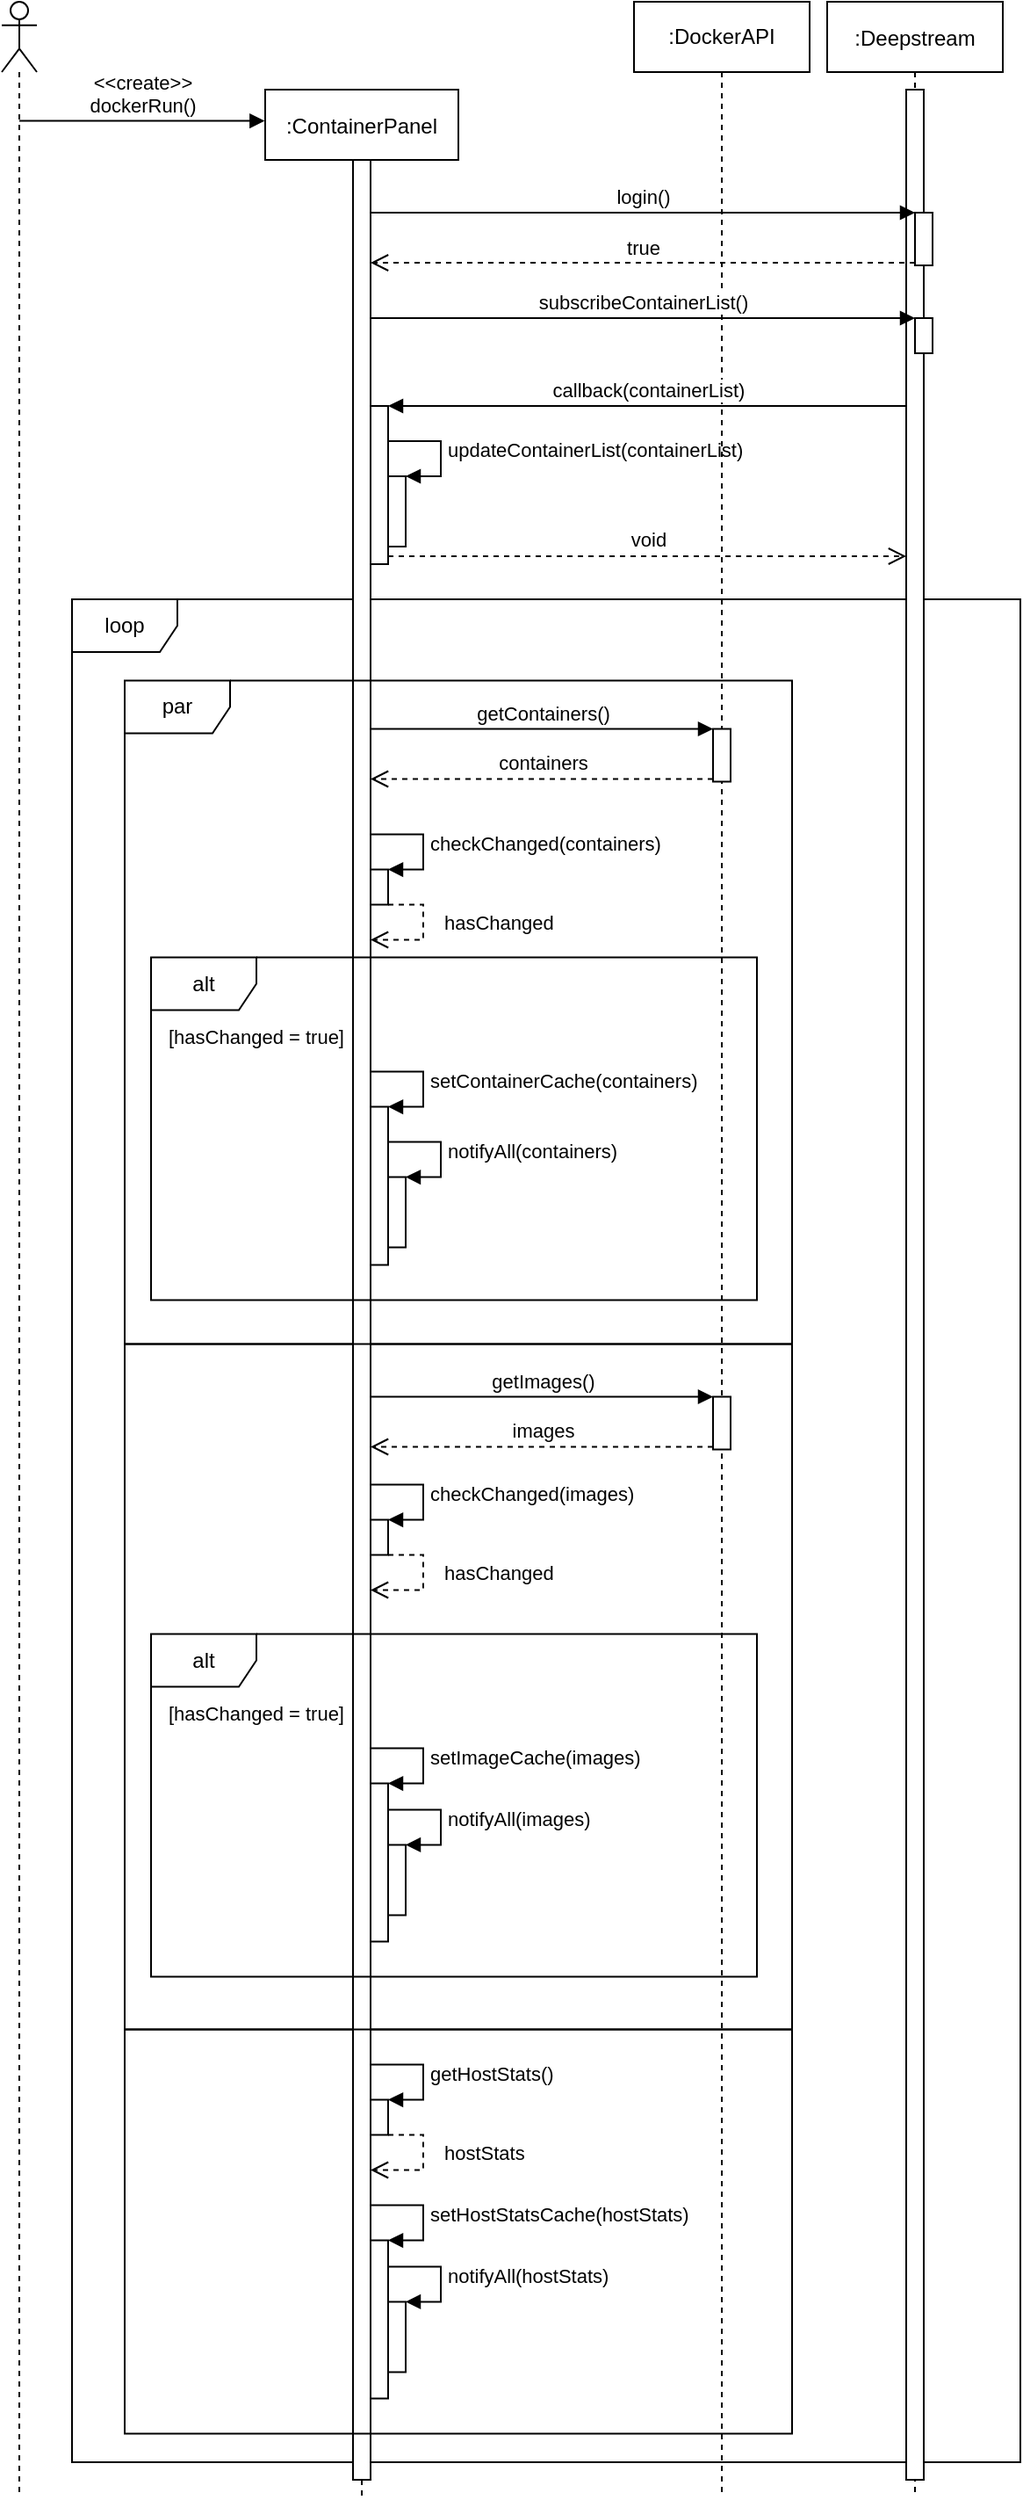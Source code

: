 <mxfile version="13.7.9" type="device" pages="3"><diagram id="kgpKYQtTHZ0yAKxKKP6v" name="Complete_Diagram"><mxGraphModel dx="796" dy="470" grid="0" gridSize="10" guides="1" tooltips="1" connect="1" arrows="1" fold="1" page="1" pageScale="1" pageWidth="827" pageHeight="1169" math="0" shadow="0"><root><mxCell id="0"/><mxCell id="1" parent="0"/><mxCell id="DLBgkyoBFP1sziEllVfL-40" value="" style="rounded=0;whiteSpace=wrap;html=1;fontSize=11;fillColor=none;" parent="1" vertex="1"><mxGeometry x="120" y="793.75" width="380" height="390" as="geometry"/></mxCell><mxCell id="DLBgkyoBFP1sziEllVfL-4" value="loop" style="shape=umlFrame;whiteSpace=wrap;html=1;" parent="1" vertex="1"><mxGeometry x="90" y="370" width="540" height="1060" as="geometry"/></mxCell><mxCell id="3nuBFxr9cyL0pnOWT2aG-5" value=":Deepstream" style="shape=umlLifeline;perimeter=lifelinePerimeter;container=1;collapsible=0;recursiveResize=0;rounded=0;shadow=0;strokeWidth=1;" parent="1" vertex="1"><mxGeometry x="520" y="30" width="100" height="1420" as="geometry"/></mxCell><mxCell id="3nuBFxr9cyL0pnOWT2aG-6" value="" style="points=[];perimeter=orthogonalPerimeter;rounded=0;shadow=0;strokeWidth=1;" parent="3nuBFxr9cyL0pnOWT2aG-5" vertex="1"><mxGeometry x="45" y="50" width="10" height="1360" as="geometry"/></mxCell><mxCell id="Pz8HqBODZa31GfIfE7mh-5" value="" style="html=1;points=[];perimeter=orthogonalPerimeter;" parent="3nuBFxr9cyL0pnOWT2aG-5" vertex="1"><mxGeometry x="50" y="120" width="10" height="30" as="geometry"/></mxCell><mxCell id="DLBgkyoBFP1sziEllVfL-61" value="" style="html=1;points=[];perimeter=orthogonalPerimeter;fontSize=11;" parent="3nuBFxr9cyL0pnOWT2aG-5" vertex="1"><mxGeometry x="50" y="180" width="10" height="20" as="geometry"/></mxCell><mxCell id="3nuBFxr9cyL0pnOWT2aG-1" value=":ContainerPanel" style="shape=umlLifeline;perimeter=lifelinePerimeter;container=1;collapsible=0;recursiveResize=0;rounded=0;shadow=0;strokeWidth=1;" parent="1" vertex="1"><mxGeometry x="200" y="80" width="110" height="1370" as="geometry"/></mxCell><mxCell id="3nuBFxr9cyL0pnOWT2aG-2" value="" style="points=[];perimeter=orthogonalPerimeter;rounded=0;shadow=0;strokeWidth=1;" parent="3nuBFxr9cyL0pnOWT2aG-1" vertex="1"><mxGeometry x="50" y="40" width="10" height="1320" as="geometry"/></mxCell><mxCell id="DLBgkyoBFP1sziEllVfL-12" value="" style="html=1;points=[];perimeter=orthogonalPerimeter;" parent="3nuBFxr9cyL0pnOWT2aG-1" vertex="1"><mxGeometry x="60" y="443.75" width="10" height="20" as="geometry"/></mxCell><mxCell id="DLBgkyoBFP1sziEllVfL-13" value="checkChanged(containers)" style="edgeStyle=orthogonalEdgeStyle;html=1;align=left;spacingLeft=2;endArrow=block;rounded=0;entryX=1;entryY=0;" parent="3nuBFxr9cyL0pnOWT2aG-1" target="DLBgkyoBFP1sziEllVfL-12" edge="1"><mxGeometry relative="1" as="geometry"><mxPoint x="60" y="423.75" as="sourcePoint"/><Array as="points"><mxPoint x="90" y="423.75"/><mxPoint x="90" y="443.75"/></Array></mxGeometry></mxCell><mxCell id="DLBgkyoBFP1sziEllVfL-15" value="hasChanged" style="html=1;verticalAlign=middle;endArrow=open;dashed=1;endSize=8;rounded=0;labelPosition=right;verticalLabelPosition=middle;align=left;" parent="3nuBFxr9cyL0pnOWT2aG-1" source="DLBgkyoBFP1sziEllVfL-12" edge="1"><mxGeometry x="0.143" y="-14" relative="1" as="geometry"><mxPoint x="60" y="483.75" as="targetPoint"/><mxPoint x="305" y="493.75" as="sourcePoint"/><Array as="points"><mxPoint x="90" y="463.75"/><mxPoint x="90" y="483.75"/></Array><mxPoint x="10" y="4" as="offset"/></mxGeometry></mxCell><mxCell id="DLBgkyoBFP1sziEllVfL-21" value="" style="html=1;points=[];perimeter=orthogonalPerimeter;fontSize=11;" parent="3nuBFxr9cyL0pnOWT2aG-1" vertex="1"><mxGeometry x="70" y="618.75" width="10" height="40" as="geometry"/></mxCell><mxCell id="DLBgkyoBFP1sziEllVfL-64" value="" style="html=1;points=[];perimeter=orthogonalPerimeter;fillColor=#ffffff;fontSize=11;" parent="3nuBFxr9cyL0pnOWT2aG-1" vertex="1"><mxGeometry x="60" y="180" width="10" height="90" as="geometry"/></mxCell><mxCell id="DLBgkyoBFP1sziEllVfL-67" value="" style="html=1;points=[];perimeter=orthogonalPerimeter;fillColor=#ffffff;fontSize=11;" parent="3nuBFxr9cyL0pnOWT2aG-1" vertex="1"><mxGeometry x="70" y="220" width="10" height="40" as="geometry"/></mxCell><mxCell id="DLBgkyoBFP1sziEllVfL-68" value="updateContainerList(containerList)" style="edgeStyle=orthogonalEdgeStyle;html=1;align=left;spacingLeft=2;endArrow=block;rounded=0;entryX=1;entryY=0;fontSize=11;" parent="3nuBFxr9cyL0pnOWT2aG-1" source="DLBgkyoBFP1sziEllVfL-64" target="DLBgkyoBFP1sziEllVfL-67" edge="1"><mxGeometry relative="1" as="geometry"><mxPoint x="75" y="200" as="sourcePoint"/><Array as="points"><mxPoint x="100" y="200"/><mxPoint x="100" y="220"/></Array></mxGeometry></mxCell><mxCell id="Pz8HqBODZa31GfIfE7mh-2" value="" style="shape=umlLifeline;participant=umlActor;perimeter=lifelinePerimeter;whiteSpace=wrap;html=1;container=1;collapsible=0;recursiveResize=0;verticalAlign=top;spacingTop=36;outlineConnect=0;" parent="1" vertex="1"><mxGeometry x="50" y="30" width="20" height="1420" as="geometry"/></mxCell><mxCell id="Pz8HqBODZa31GfIfE7mh-6" value="login()" style="html=1;verticalAlign=bottom;endArrow=block;entryX=0;entryY=0;" parent="1" source="3nuBFxr9cyL0pnOWT2aG-2" target="Pz8HqBODZa31GfIfE7mh-5" edge="1"><mxGeometry relative="1" as="geometry"><mxPoint x="350" y="150" as="sourcePoint"/></mxGeometry></mxCell><mxCell id="Pz8HqBODZa31GfIfE7mh-7" value="true" style="html=1;verticalAlign=bottom;endArrow=open;dashed=1;endSize=8;exitX=0;exitY=0.95;" parent="1" source="Pz8HqBODZa31GfIfE7mh-5" target="3nuBFxr9cyL0pnOWT2aG-2" edge="1"><mxGeometry relative="1" as="geometry"><mxPoint x="350" y="226" as="targetPoint"/></mxGeometry></mxCell><mxCell id="Pz8HqBODZa31GfIfE7mh-63" value="&amp;lt;&amp;lt;create&amp;gt;&amp;gt;&lt;br&gt;dockerRun()" style="html=1;verticalAlign=bottom;endArrow=block;entryX=-0.003;entryY=0.013;entryDx=0;entryDy=0;entryPerimeter=0;" parent="1" source="Pz8HqBODZa31GfIfE7mh-2" target="3nuBFxr9cyL0pnOWT2aG-1" edge="1"><mxGeometry relative="1" as="geometry"><mxPoint x="80" y="120" as="sourcePoint"/><mxPoint x="175" y="100.0" as="targetPoint"/></mxGeometry></mxCell><mxCell id="DLBgkyoBFP1sziEllVfL-8" value=":DockerAPI" style="shape=umlLifeline;perimeter=lifelinePerimeter;whiteSpace=wrap;html=1;container=1;collapsible=0;recursiveResize=0;outlineConnect=0;" parent="1" vertex="1"><mxGeometry x="410" y="30" width="100" height="1420" as="geometry"/></mxCell><mxCell id="DLBgkyoBFP1sziEllVfL-9" value="" style="html=1;points=[];perimeter=orthogonalPerimeter;" parent="DLBgkyoBFP1sziEllVfL-8" vertex="1"><mxGeometry x="45" y="413.75" width="10" height="30" as="geometry"/></mxCell><mxCell id="DLBgkyoBFP1sziEllVfL-24" value="" style="html=1;points=[];perimeter=orthogonalPerimeter;" parent="DLBgkyoBFP1sziEllVfL-8" vertex="1"><mxGeometry x="45" y="793.75" width="10" height="30" as="geometry"/></mxCell><mxCell id="DLBgkyoBFP1sziEllVfL-10" value="getContainers()" style="html=1;verticalAlign=bottom;endArrow=block;entryX=0;entryY=0;" parent="1" target="DLBgkyoBFP1sziEllVfL-9" edge="1"><mxGeometry relative="1" as="geometry"><mxPoint x="260" y="443.75" as="sourcePoint"/></mxGeometry></mxCell><mxCell id="DLBgkyoBFP1sziEllVfL-11" value="containers" style="html=1;verticalAlign=bottom;endArrow=open;dashed=1;endSize=8;exitX=0;exitY=0.95;" parent="1" source="DLBgkyoBFP1sziEllVfL-9" edge="1"><mxGeometry relative="1" as="geometry"><mxPoint x="260" y="472.25" as="targetPoint"/></mxGeometry></mxCell><mxCell id="DLBgkyoBFP1sziEllVfL-18" value="&lt;font style=&quot;font-size: 11px;&quot;&gt;[hasChanged = true]&lt;/font&gt;" style="text;html=1;strokeColor=none;fillColor=none;align=center;verticalAlign=middle;whiteSpace=wrap;rounded=0;fontSize=11;" parent="1" vertex="1"><mxGeometry x="135" y="603.75" width="120" height="30" as="geometry"/></mxCell><mxCell id="DLBgkyoBFP1sziEllVfL-19" value="" style="html=1;points=[];perimeter=orthogonalPerimeter;fontSize=11;" parent="1" vertex="1"><mxGeometry x="260" y="658.75" width="10" height="90" as="geometry"/></mxCell><mxCell id="DLBgkyoBFP1sziEllVfL-20" value="setContainerCache(containers)" style="edgeStyle=orthogonalEdgeStyle;html=1;align=left;spacingLeft=2;endArrow=block;rounded=0;entryX=1;entryY=0;fontSize=11;" parent="1" target="DLBgkyoBFP1sziEllVfL-19" edge="1"><mxGeometry relative="1" as="geometry"><mxPoint x="260" y="638.75" as="sourcePoint"/><Array as="points"><mxPoint x="290" y="638.75"/><mxPoint x="290" y="658.75"/></Array></mxGeometry></mxCell><mxCell id="DLBgkyoBFP1sziEllVfL-22" value="notifyAll(containers)" style="edgeStyle=orthogonalEdgeStyle;html=1;align=left;spacingLeft=2;endArrow=block;rounded=0;entryX=1;entryY=0;fontSize=11;" parent="1" source="DLBgkyoBFP1sziEllVfL-19" target="DLBgkyoBFP1sziEllVfL-21" edge="1"><mxGeometry relative="1" as="geometry"><mxPoint x="275" y="678.75" as="sourcePoint"/><Array as="points"><mxPoint x="300" y="678.75"/><mxPoint x="300" y="698.75"/></Array></mxGeometry></mxCell><mxCell id="DLBgkyoBFP1sziEllVfL-23" value="alt" style="shape=umlFrame;whiteSpace=wrap;html=1;" parent="1" vertex="1"><mxGeometry x="135" y="958.75" width="345" height="195" as="geometry"/></mxCell><mxCell id="DLBgkyoBFP1sziEllVfL-25" value="getImages()" style="html=1;verticalAlign=bottom;endArrow=block;entryX=0;entryY=0;" parent="1" target="DLBgkyoBFP1sziEllVfL-24" edge="1"><mxGeometry relative="1" as="geometry"><mxPoint x="260" y="823.75" as="sourcePoint"/></mxGeometry></mxCell><mxCell id="DLBgkyoBFP1sziEllVfL-26" value="images" style="html=1;verticalAlign=bottom;endArrow=open;dashed=1;endSize=8;exitX=0;exitY=0.95;" parent="1" source="DLBgkyoBFP1sziEllVfL-24" edge="1"><mxGeometry relative="1" as="geometry"><mxPoint x="260" y="852.25" as="targetPoint"/></mxGeometry></mxCell><mxCell id="DLBgkyoBFP1sziEllVfL-27" value="&lt;font style=&quot;font-size: 11px;&quot;&gt;[hasChanged = true]&lt;/font&gt;" style="text;html=1;strokeColor=none;fillColor=none;align=center;verticalAlign=middle;whiteSpace=wrap;rounded=0;fontSize=11;" parent="1" vertex="1"><mxGeometry x="135" y="988.75" width="120" height="30" as="geometry"/></mxCell><mxCell id="DLBgkyoBFP1sziEllVfL-28" value="" style="html=1;points=[];perimeter=orthogonalPerimeter;fontSize=11;" parent="1" vertex="1"><mxGeometry x="260" y="1043.75" width="10" height="90" as="geometry"/></mxCell><mxCell id="DLBgkyoBFP1sziEllVfL-29" value="setImageCache(images)" style="edgeStyle=orthogonalEdgeStyle;html=1;align=left;spacingLeft=2;endArrow=block;rounded=0;entryX=1;entryY=0;fontSize=11;" parent="1" target="DLBgkyoBFP1sziEllVfL-28" edge="1"><mxGeometry relative="1" as="geometry"><mxPoint x="260" y="1023.75" as="sourcePoint"/><Array as="points"><mxPoint x="290" y="1023.75"/><mxPoint x="290" y="1043.75"/></Array></mxGeometry></mxCell><mxCell id="DLBgkyoBFP1sziEllVfL-34" value="" style="html=1;points=[];perimeter=orthogonalPerimeter;" parent="1" vertex="1"><mxGeometry x="260" y="893.75" width="10" height="20" as="geometry"/></mxCell><mxCell id="DLBgkyoBFP1sziEllVfL-35" value="checkChanged(images)" style="edgeStyle=orthogonalEdgeStyle;html=1;align=left;spacingLeft=2;endArrow=block;rounded=0;entryX=1;entryY=0;" parent="1" target="DLBgkyoBFP1sziEllVfL-34" edge="1"><mxGeometry relative="1" as="geometry"><mxPoint x="260" y="873.75" as="sourcePoint"/><Array as="points"><mxPoint x="290" y="873.75"/><mxPoint x="290" y="893.75"/></Array></mxGeometry></mxCell><mxCell id="DLBgkyoBFP1sziEllVfL-36" value="hasChanged" style="html=1;verticalAlign=middle;endArrow=open;dashed=1;endSize=8;rounded=0;labelPosition=right;verticalLabelPosition=middle;align=left;" parent="1" source="DLBgkyoBFP1sziEllVfL-34" edge="1"><mxGeometry x="0.143" y="-14" relative="1" as="geometry"><mxPoint x="260" y="933.75" as="targetPoint"/><mxPoint x="305" y="863.75" as="sourcePoint"/><Array as="points"><mxPoint x="290" y="913.75"/><mxPoint x="290" y="933.75"/></Array><mxPoint x="10" y="4" as="offset"/></mxGeometry></mxCell><mxCell id="DLBgkyoBFP1sziEllVfL-44" value="" style="html=1;points=[];perimeter=orthogonalPerimeter;fillColor=none;fontSize=11;" parent="1" vertex="1"><mxGeometry x="260" y="1223.75" width="10" height="20" as="geometry"/></mxCell><mxCell id="DLBgkyoBFP1sziEllVfL-45" value="getHostStats()" style="edgeStyle=orthogonalEdgeStyle;html=1;align=left;spacingLeft=2;endArrow=block;rounded=0;entryX=1;entryY=0;fontSize=11;" parent="1" target="DLBgkyoBFP1sziEllVfL-44" edge="1"><mxGeometry relative="1" as="geometry"><mxPoint x="260" y="1203.75" as="sourcePoint"/><Array as="points"><mxPoint x="290" y="1203.75"/><mxPoint x="290" y="1223.75"/></Array></mxGeometry></mxCell><mxCell id="DLBgkyoBFP1sziEllVfL-46" value="hostStats" style="html=1;verticalAlign=middle;endArrow=open;dashed=1;endSize=8;rounded=0;labelPosition=right;verticalLabelPosition=middle;align=left;" parent="1" edge="1"><mxGeometry x="0.143" y="-14" relative="1" as="geometry"><mxPoint x="260" y="1263.75" as="targetPoint"/><mxPoint x="270" y="1243.75" as="sourcePoint"/><Array as="points"><mxPoint x="290" y="1243.75"/><mxPoint x="290" y="1263.75"/></Array><mxPoint x="10" y="4" as="offset"/></mxGeometry></mxCell><mxCell id="DLBgkyoBFP1sziEllVfL-47" value="" style="html=1;points=[];perimeter=orthogonalPerimeter;fontSize=11;" parent="1" vertex="1"><mxGeometry x="270" y="1078.74" width="10" height="40" as="geometry"/></mxCell><mxCell id="DLBgkyoBFP1sziEllVfL-48" value="notifyAll(images)" style="edgeStyle=orthogonalEdgeStyle;html=1;align=left;spacingLeft=2;endArrow=block;rounded=0;entryX=1;entryY=0;fontSize=11;" parent="1" target="DLBgkyoBFP1sziEllVfL-47" edge="1"><mxGeometry relative="1" as="geometry"><mxPoint x="270" y="1058.769" as="sourcePoint"/><Array as="points"><mxPoint x="300" y="1058.74"/><mxPoint x="300" y="1078.74"/></Array></mxGeometry></mxCell><mxCell id="DLBgkyoBFP1sziEllVfL-51" value="" style="html=1;points=[];perimeter=orthogonalPerimeter;fontSize=11;" parent="1" vertex="1"><mxGeometry x="260" y="1303.75" width="10" height="90" as="geometry"/></mxCell><mxCell id="DLBgkyoBFP1sziEllVfL-52" value="setHostStatsCache(hostStats)" style="edgeStyle=orthogonalEdgeStyle;html=1;align=left;spacingLeft=2;endArrow=block;rounded=0;entryX=1;entryY=0;fontSize=11;" parent="1" target="DLBgkyoBFP1sziEllVfL-51" edge="1"><mxGeometry relative="1" as="geometry"><mxPoint x="260" y="1283.75" as="sourcePoint"/><Array as="points"><mxPoint x="290" y="1283.75"/><mxPoint x="290" y="1303.75"/></Array></mxGeometry></mxCell><mxCell id="DLBgkyoBFP1sziEllVfL-53" value="" style="html=1;points=[];perimeter=orthogonalPerimeter;fontSize=11;" parent="1" vertex="1"><mxGeometry x="270" y="1338.74" width="10" height="40" as="geometry"/></mxCell><mxCell id="DLBgkyoBFP1sziEllVfL-54" value="notifyAll(hostStats)" style="edgeStyle=orthogonalEdgeStyle;html=1;align=left;spacingLeft=2;endArrow=block;rounded=0;entryX=1;entryY=0;fontSize=11;" parent="1" target="DLBgkyoBFP1sziEllVfL-53" edge="1"><mxGeometry relative="1" as="geometry"><mxPoint x="270" y="1318.769" as="sourcePoint"/><Array as="points"><mxPoint x="300" y="1318.74"/><mxPoint x="300" y="1338.74"/></Array></mxGeometry></mxCell><mxCell id="DLBgkyoBFP1sziEllVfL-62" value="subscribeContainerList()" style="html=1;verticalAlign=bottom;endArrow=block;entryX=0;entryY=0;fontSize=11;" parent="1" source="3nuBFxr9cyL0pnOWT2aG-2" target="DLBgkyoBFP1sziEllVfL-61" edge="1"><mxGeometry relative="1" as="geometry"><mxPoint x="370" y="200" as="sourcePoint"/></mxGeometry></mxCell><mxCell id="DLBgkyoBFP1sziEllVfL-65" value="callback(containerList)" style="html=1;verticalAlign=bottom;endArrow=block;entryX=1;entryY=0;fontSize=11;" parent="1" source="3nuBFxr9cyL0pnOWT2aG-6" target="DLBgkyoBFP1sziEllVfL-64" edge="1"><mxGeometry relative="1" as="geometry"><mxPoint x="565.0" y="250" as="sourcePoint"/></mxGeometry></mxCell><mxCell id="DLBgkyoBFP1sziEllVfL-66" value="void" style="html=1;verticalAlign=bottom;endArrow=open;dashed=1;endSize=8;exitX=1;exitY=0.95;fontSize=11;" parent="1" source="DLBgkyoBFP1sziEllVfL-64" target="3nuBFxr9cyL0pnOWT2aG-6" edge="1"><mxGeometry relative="1" as="geometry"><mxPoint x="330" y="307" as="targetPoint"/></mxGeometry></mxCell><mxCell id="DLBgkyoBFP1sziEllVfL-16" value="alt" style="shape=umlFrame;whiteSpace=wrap;html=1;" parent="1" vertex="1"><mxGeometry x="135" y="573.75" width="345" height="195" as="geometry"/></mxCell><mxCell id="DLBgkyoBFP1sziEllVfL-41" value="" style="rounded=0;whiteSpace=wrap;html=1;fontSize=11;fillColor=none;" parent="1" vertex="1"><mxGeometry x="120" y="1183.75" width="380" height="230" as="geometry"/></mxCell><mxCell id="DLBgkyoBFP1sziEllVfL-14" value="par" style="shape=umlFrame;whiteSpace=wrap;html=1;" parent="1" vertex="1"><mxGeometry x="120" y="416.25" width="380" height="377.5" as="geometry"/></mxCell></root></mxGraphModel></diagram><diagram name="Part1" id="AULV6ikBfjm4ljEtdhJi"><mxGraphModel dx="1137" dy="672" grid="0" gridSize="10" guides="1" tooltips="1" connect="1" arrows="1" fold="1" page="1" pageScale="1" pageWidth="827" pageHeight="1169" math="0" shadow="0"><root><mxCell id="IHCLcBAjhBlcKNtrRR5H-0"/><mxCell id="IHCLcBAjhBlcKNtrRR5H-1" parent="IHCLcBAjhBlcKNtrRR5H-0"/><mxCell id="IHCLcBAjhBlcKNtrRR5H-51" value="" style="rounded=0;whiteSpace=wrap;html=1;fontSize=11;fillColor=none;" vertex="1" parent="IHCLcBAjhBlcKNtrRR5H-1"><mxGeometry x="120" y="793.75" width="380" height="390" as="geometry"/></mxCell><mxCell id="IHCLcBAjhBlcKNtrRR5H-53" value="loop" style="shape=umlFrame;whiteSpace=wrap;html=1;" vertex="1" parent="IHCLcBAjhBlcKNtrRR5H-1"><mxGeometry x="90" y="370" width="540" height="1060" as="geometry"/></mxCell><mxCell id="IHCLcBAjhBlcKNtrRR5H-2" value=":Deepstream" style="shape=umlLifeline;perimeter=lifelinePerimeter;container=1;collapsible=0;recursiveResize=0;rounded=0;shadow=0;strokeWidth=1;" vertex="1" parent="IHCLcBAjhBlcKNtrRR5H-1"><mxGeometry x="520" y="30" width="100" height="1420" as="geometry"/></mxCell><mxCell id="IHCLcBAjhBlcKNtrRR5H-3" value="" style="points=[];perimeter=orthogonalPerimeter;rounded=0;shadow=0;strokeWidth=1;" vertex="1" parent="IHCLcBAjhBlcKNtrRR5H-2"><mxGeometry x="45" y="50" width="10" height="1360" as="geometry"/></mxCell><mxCell id="IHCLcBAjhBlcKNtrRR5H-4" value="" style="html=1;points=[];perimeter=orthogonalPerimeter;" vertex="1" parent="IHCLcBAjhBlcKNtrRR5H-2"><mxGeometry x="50" y="120" width="10" height="30" as="geometry"/></mxCell><mxCell id="IHCLcBAjhBlcKNtrRR5H-5" value="" style="html=1;points=[];perimeter=orthogonalPerimeter;fontSize=11;" vertex="1" parent="IHCLcBAjhBlcKNtrRR5H-2"><mxGeometry x="50" y="180" width="10" height="20" as="geometry"/></mxCell><mxCell id="IHCLcBAjhBlcKNtrRR5H-60" value="5" style="ellipse;whiteSpace=wrap;html=1;aspect=fixed;" vertex="1" parent="IHCLcBAjhBlcKNtrRR5H-2"><mxGeometry x="42.5" y="770" width="15" height="15" as="geometry"/></mxCell><mxCell id="IHCLcBAjhBlcKNtrRR5H-6" value=":ContainerPanel" style="shape=umlLifeline;perimeter=lifelinePerimeter;container=1;collapsible=0;recursiveResize=0;rounded=0;shadow=0;strokeWidth=1;" vertex="1" parent="IHCLcBAjhBlcKNtrRR5H-1"><mxGeometry x="200" y="80" width="110" height="1370" as="geometry"/></mxCell><mxCell id="IHCLcBAjhBlcKNtrRR5H-7" value="" style="points=[];perimeter=orthogonalPerimeter;rounded=0;shadow=0;strokeWidth=1;" vertex="1" parent="IHCLcBAjhBlcKNtrRR5H-6"><mxGeometry x="50" y="40" width="10" height="1320" as="geometry"/></mxCell><mxCell id="IHCLcBAjhBlcKNtrRR5H-8" value="" style="html=1;points=[];perimeter=orthogonalPerimeter;" vertex="1" parent="IHCLcBAjhBlcKNtrRR5H-6"><mxGeometry x="60" y="443.75" width="10" height="20" as="geometry"/></mxCell><mxCell id="IHCLcBAjhBlcKNtrRR5H-9" value="checkChanged(containers)" style="edgeStyle=orthogonalEdgeStyle;html=1;align=left;spacingLeft=2;endArrow=block;rounded=0;entryX=1;entryY=0;" edge="1" parent="IHCLcBAjhBlcKNtrRR5H-6" target="IHCLcBAjhBlcKNtrRR5H-8"><mxGeometry relative="1" as="geometry"><mxPoint x="60" y="423.75" as="sourcePoint"/><Array as="points"><mxPoint x="90" y="423.75"/><mxPoint x="90" y="443.75"/></Array></mxGeometry></mxCell><mxCell id="IHCLcBAjhBlcKNtrRR5H-10" value="hasChanged" style="html=1;verticalAlign=middle;endArrow=open;dashed=1;endSize=8;rounded=0;labelPosition=right;verticalLabelPosition=middle;align=left;" edge="1" parent="IHCLcBAjhBlcKNtrRR5H-6" source="IHCLcBAjhBlcKNtrRR5H-8"><mxGeometry x="0.143" y="-14" relative="1" as="geometry"><mxPoint x="60" y="483.75" as="targetPoint"/><mxPoint x="305" y="493.75" as="sourcePoint"/><Array as="points"><mxPoint x="90" y="463.75"/><mxPoint x="90" y="483.75"/></Array><mxPoint x="10" y="4" as="offset"/></mxGeometry></mxCell><mxCell id="IHCLcBAjhBlcKNtrRR5H-11" value="" style="html=1;points=[];perimeter=orthogonalPerimeter;fontSize=11;" vertex="1" parent="IHCLcBAjhBlcKNtrRR5H-6"><mxGeometry x="70" y="618.75" width="10" height="40" as="geometry"/></mxCell><mxCell id="IHCLcBAjhBlcKNtrRR5H-12" value="" style="html=1;points=[];perimeter=orthogonalPerimeter;fillColor=#ffffff;fontSize=11;" vertex="1" parent="IHCLcBAjhBlcKNtrRR5H-6"><mxGeometry x="60" y="180" width="10" height="90" as="geometry"/></mxCell><mxCell id="IHCLcBAjhBlcKNtrRR5H-13" value="" style="html=1;points=[];perimeter=orthogonalPerimeter;fillColor=#ffffff;fontSize=11;" vertex="1" parent="IHCLcBAjhBlcKNtrRR5H-6"><mxGeometry x="70" y="220" width="10" height="40" as="geometry"/></mxCell><mxCell id="IHCLcBAjhBlcKNtrRR5H-14" value="updateContainerList(containerList)" style="edgeStyle=orthogonalEdgeStyle;html=1;align=left;spacingLeft=2;endArrow=block;rounded=0;entryX=1;entryY=0;fontSize=11;" edge="1" parent="IHCLcBAjhBlcKNtrRR5H-6" source="IHCLcBAjhBlcKNtrRR5H-12" target="IHCLcBAjhBlcKNtrRR5H-13"><mxGeometry relative="1" as="geometry"><mxPoint x="75" y="200" as="sourcePoint"/><Array as="points"><mxPoint x="100" y="200"/><mxPoint x="100" y="220"/></Array></mxGeometry></mxCell><mxCell id="IHCLcBAjhBlcKNtrRR5H-57" value="4" style="ellipse;whiteSpace=wrap;html=1;aspect=fixed;" vertex="1" parent="IHCLcBAjhBlcKNtrRR5H-6"><mxGeometry x="47.5" y="719" width="15" height="15" as="geometry"/></mxCell><mxCell id="IHCLcBAjhBlcKNtrRR5H-15" value="" style="shape=umlLifeline;participant=umlActor;perimeter=lifelinePerimeter;whiteSpace=wrap;html=1;container=1;collapsible=0;recursiveResize=0;verticalAlign=top;spacingTop=36;outlineConnect=0;" vertex="1" parent="IHCLcBAjhBlcKNtrRR5H-1"><mxGeometry x="50" y="30" width="20" height="1420" as="geometry"/></mxCell><mxCell id="IHCLcBAjhBlcKNtrRR5H-16" value="login()" style="html=1;verticalAlign=bottom;endArrow=block;entryX=0;entryY=0;" edge="1" parent="IHCLcBAjhBlcKNtrRR5H-1" source="IHCLcBAjhBlcKNtrRR5H-7" target="IHCLcBAjhBlcKNtrRR5H-4"><mxGeometry relative="1" as="geometry"><mxPoint x="350" y="150" as="sourcePoint"/></mxGeometry></mxCell><mxCell id="IHCLcBAjhBlcKNtrRR5H-17" value="true" style="html=1;verticalAlign=bottom;endArrow=open;dashed=1;endSize=8;exitX=0;exitY=0.95;" edge="1" parent="IHCLcBAjhBlcKNtrRR5H-1" source="IHCLcBAjhBlcKNtrRR5H-4" target="IHCLcBAjhBlcKNtrRR5H-7"><mxGeometry relative="1" as="geometry"><mxPoint x="350" y="226" as="targetPoint"/></mxGeometry></mxCell><mxCell id="IHCLcBAjhBlcKNtrRR5H-18" value="&amp;lt;&amp;lt;create&amp;gt;&amp;gt;&lt;br&gt;dockerRun()" style="html=1;verticalAlign=bottom;endArrow=block;entryX=-0.003;entryY=0.013;entryDx=0;entryDy=0;entryPerimeter=0;" edge="1" parent="IHCLcBAjhBlcKNtrRR5H-1" source="IHCLcBAjhBlcKNtrRR5H-15" target="IHCLcBAjhBlcKNtrRR5H-6"><mxGeometry relative="1" as="geometry"><mxPoint x="80" y="120" as="sourcePoint"/><mxPoint x="175" y="100.0" as="targetPoint"/></mxGeometry></mxCell><mxCell id="IHCLcBAjhBlcKNtrRR5H-19" value=":DockerAPI" style="shape=umlLifeline;perimeter=lifelinePerimeter;whiteSpace=wrap;html=1;container=1;collapsible=0;recursiveResize=0;outlineConnect=0;" vertex="1" parent="IHCLcBAjhBlcKNtrRR5H-1"><mxGeometry x="410" y="30" width="100" height="1420" as="geometry"/></mxCell><mxCell id="IHCLcBAjhBlcKNtrRR5H-20" value="" style="html=1;points=[];perimeter=orthogonalPerimeter;" vertex="1" parent="IHCLcBAjhBlcKNtrRR5H-19"><mxGeometry x="45" y="413.75" width="10" height="30" as="geometry"/></mxCell><mxCell id="IHCLcBAjhBlcKNtrRR5H-21" value="" style="html=1;points=[];perimeter=orthogonalPerimeter;" vertex="1" parent="IHCLcBAjhBlcKNtrRR5H-19"><mxGeometry x="45" y="793.75" width="10" height="30" as="geometry"/></mxCell><mxCell id="IHCLcBAjhBlcKNtrRR5H-22" value="getContainers()" style="html=1;verticalAlign=bottom;endArrow=block;entryX=0;entryY=0;" edge="1" parent="IHCLcBAjhBlcKNtrRR5H-1" target="IHCLcBAjhBlcKNtrRR5H-20"><mxGeometry relative="1" as="geometry"><mxPoint x="260" y="443.75" as="sourcePoint"/></mxGeometry></mxCell><mxCell id="IHCLcBAjhBlcKNtrRR5H-23" value="containers" style="html=1;verticalAlign=bottom;endArrow=open;dashed=1;endSize=8;exitX=0;exitY=0.95;" edge="1" parent="IHCLcBAjhBlcKNtrRR5H-1" source="IHCLcBAjhBlcKNtrRR5H-20"><mxGeometry relative="1" as="geometry"><mxPoint x="260" y="472.25" as="targetPoint"/></mxGeometry></mxCell><mxCell id="IHCLcBAjhBlcKNtrRR5H-24" value="&lt;font style=&quot;font-size: 11px;&quot;&gt;[hasChanged = true]&lt;/font&gt;" style="text;html=1;strokeColor=none;fillColor=none;align=center;verticalAlign=middle;whiteSpace=wrap;rounded=0;fontSize=11;" vertex="1" parent="IHCLcBAjhBlcKNtrRR5H-1"><mxGeometry x="135" y="603.75" width="120" height="30" as="geometry"/></mxCell><mxCell id="IHCLcBAjhBlcKNtrRR5H-25" value="" style="html=1;points=[];perimeter=orthogonalPerimeter;fontSize=11;" vertex="1" parent="IHCLcBAjhBlcKNtrRR5H-1"><mxGeometry x="260" y="658.75" width="10" height="90" as="geometry"/></mxCell><mxCell id="IHCLcBAjhBlcKNtrRR5H-26" value="setContainerCache(containers)" style="edgeStyle=orthogonalEdgeStyle;html=1;align=left;spacingLeft=2;endArrow=block;rounded=0;entryX=1;entryY=0;fontSize=11;" edge="1" parent="IHCLcBAjhBlcKNtrRR5H-1" target="IHCLcBAjhBlcKNtrRR5H-25"><mxGeometry relative="1" as="geometry"><mxPoint x="260" y="638.75" as="sourcePoint"/><Array as="points"><mxPoint x="290" y="638.75"/><mxPoint x="290" y="658.75"/></Array></mxGeometry></mxCell><mxCell id="IHCLcBAjhBlcKNtrRR5H-27" value="notifyAll(containers)" style="edgeStyle=orthogonalEdgeStyle;html=1;align=left;spacingLeft=2;endArrow=block;rounded=0;entryX=1;entryY=0;fontSize=11;" edge="1" parent="IHCLcBAjhBlcKNtrRR5H-1" source="IHCLcBAjhBlcKNtrRR5H-25" target="IHCLcBAjhBlcKNtrRR5H-11"><mxGeometry relative="1" as="geometry"><mxPoint x="275" y="678.75" as="sourcePoint"/><Array as="points"><mxPoint x="300" y="678.75"/><mxPoint x="300" y="698.75"/></Array></mxGeometry></mxCell><mxCell id="IHCLcBAjhBlcKNtrRR5H-28" value="alt" style="shape=umlFrame;whiteSpace=wrap;html=1;" vertex="1" parent="IHCLcBAjhBlcKNtrRR5H-1"><mxGeometry x="135" y="958.75" width="345" height="195" as="geometry"/></mxCell><mxCell id="IHCLcBAjhBlcKNtrRR5H-29" value="getImages()" style="html=1;verticalAlign=bottom;endArrow=block;entryX=0;entryY=0;" edge="1" parent="IHCLcBAjhBlcKNtrRR5H-1" target="IHCLcBAjhBlcKNtrRR5H-21"><mxGeometry relative="1" as="geometry"><mxPoint x="260" y="823.75" as="sourcePoint"/></mxGeometry></mxCell><mxCell id="IHCLcBAjhBlcKNtrRR5H-30" value="images" style="html=1;verticalAlign=bottom;endArrow=open;dashed=1;endSize=8;exitX=0;exitY=0.95;" edge="1" parent="IHCLcBAjhBlcKNtrRR5H-1" source="IHCLcBAjhBlcKNtrRR5H-21"><mxGeometry relative="1" as="geometry"><mxPoint x="260" y="852.25" as="targetPoint"/></mxGeometry></mxCell><mxCell id="IHCLcBAjhBlcKNtrRR5H-31" value="&lt;font style=&quot;font-size: 11px;&quot;&gt;[hasChanged = true]&lt;/font&gt;" style="text;html=1;strokeColor=none;fillColor=none;align=center;verticalAlign=middle;whiteSpace=wrap;rounded=0;fontSize=11;" vertex="1" parent="IHCLcBAjhBlcKNtrRR5H-1"><mxGeometry x="135" y="988.75" width="120" height="30" as="geometry"/></mxCell><mxCell id="IHCLcBAjhBlcKNtrRR5H-32" value="" style="html=1;points=[];perimeter=orthogonalPerimeter;fontSize=11;" vertex="1" parent="IHCLcBAjhBlcKNtrRR5H-1"><mxGeometry x="260" y="1043.75" width="10" height="90" as="geometry"/></mxCell><mxCell id="IHCLcBAjhBlcKNtrRR5H-33" value="setImageCache(images)" style="edgeStyle=orthogonalEdgeStyle;html=1;align=left;spacingLeft=2;endArrow=block;rounded=0;entryX=1;entryY=0;fontSize=11;" edge="1" parent="IHCLcBAjhBlcKNtrRR5H-1" target="IHCLcBAjhBlcKNtrRR5H-32"><mxGeometry relative="1" as="geometry"><mxPoint x="260" y="1023.75" as="sourcePoint"/><Array as="points"><mxPoint x="290" y="1023.75"/><mxPoint x="290" y="1043.75"/></Array></mxGeometry></mxCell><mxCell id="IHCLcBAjhBlcKNtrRR5H-37" value="" style="html=1;points=[];perimeter=orthogonalPerimeter;fillColor=none;fontSize=11;" vertex="1" parent="IHCLcBAjhBlcKNtrRR5H-1"><mxGeometry x="260" y="1223.75" width="10" height="20" as="geometry"/></mxCell><mxCell id="IHCLcBAjhBlcKNtrRR5H-38" value="getHostStats()" style="edgeStyle=orthogonalEdgeStyle;html=1;align=left;spacingLeft=2;endArrow=block;rounded=0;entryX=1;entryY=0;fontSize=11;" edge="1" parent="IHCLcBAjhBlcKNtrRR5H-1" target="IHCLcBAjhBlcKNtrRR5H-37"><mxGeometry relative="1" as="geometry"><mxPoint x="260" y="1203.75" as="sourcePoint"/><Array as="points"><mxPoint x="290" y="1203.75"/><mxPoint x="290" y="1223.75"/></Array></mxGeometry></mxCell><mxCell id="IHCLcBAjhBlcKNtrRR5H-39" value="hostStats" style="html=1;verticalAlign=middle;endArrow=open;dashed=1;endSize=8;rounded=0;labelPosition=right;verticalLabelPosition=middle;align=left;" edge="1" parent="IHCLcBAjhBlcKNtrRR5H-1"><mxGeometry x="0.143" y="-14" relative="1" as="geometry"><mxPoint x="260" y="1263.75" as="targetPoint"/><mxPoint x="270" y="1243.75" as="sourcePoint"/><Array as="points"><mxPoint x="290" y="1243.75"/><mxPoint x="290" y="1263.75"/></Array><mxPoint x="10" y="4" as="offset"/></mxGeometry></mxCell><mxCell id="IHCLcBAjhBlcKNtrRR5H-40" value="" style="html=1;points=[];perimeter=orthogonalPerimeter;fontSize=11;" vertex="1" parent="IHCLcBAjhBlcKNtrRR5H-1"><mxGeometry x="270" y="1078.74" width="10" height="40" as="geometry"/></mxCell><mxCell id="IHCLcBAjhBlcKNtrRR5H-41" value="notifyAll(images)" style="edgeStyle=orthogonalEdgeStyle;html=1;align=left;spacingLeft=2;endArrow=block;rounded=0;entryX=1;entryY=0;fontSize=11;" edge="1" parent="IHCLcBAjhBlcKNtrRR5H-1" target="IHCLcBAjhBlcKNtrRR5H-40"><mxGeometry relative="1" as="geometry"><mxPoint x="270" y="1058.769" as="sourcePoint"/><Array as="points"><mxPoint x="300" y="1058.74"/><mxPoint x="300" y="1078.74"/></Array></mxGeometry></mxCell><mxCell id="IHCLcBAjhBlcKNtrRR5H-42" value="" style="html=1;points=[];perimeter=orthogonalPerimeter;fontSize=11;" vertex="1" parent="IHCLcBAjhBlcKNtrRR5H-1"><mxGeometry x="260" y="1303.75" width="10" height="90" as="geometry"/></mxCell><mxCell id="IHCLcBAjhBlcKNtrRR5H-43" value="setHostStatsCache(hostStats)" style="edgeStyle=orthogonalEdgeStyle;html=1;align=left;spacingLeft=2;endArrow=block;rounded=0;entryX=1;entryY=0;fontSize=11;" edge="1" parent="IHCLcBAjhBlcKNtrRR5H-1" target="IHCLcBAjhBlcKNtrRR5H-42"><mxGeometry relative="1" as="geometry"><mxPoint x="260" y="1283.75" as="sourcePoint"/><Array as="points"><mxPoint x="290" y="1283.75"/><mxPoint x="290" y="1303.75"/></Array></mxGeometry></mxCell><mxCell id="IHCLcBAjhBlcKNtrRR5H-44" value="" style="html=1;points=[];perimeter=orthogonalPerimeter;fontSize=11;" vertex="1" parent="IHCLcBAjhBlcKNtrRR5H-1"><mxGeometry x="270" y="1338.74" width="10" height="40" as="geometry"/></mxCell><mxCell id="IHCLcBAjhBlcKNtrRR5H-45" value="notifyAll(hostStats)" style="edgeStyle=orthogonalEdgeStyle;html=1;align=left;spacingLeft=2;endArrow=block;rounded=0;entryX=1;entryY=0;fontSize=11;" edge="1" parent="IHCLcBAjhBlcKNtrRR5H-1" target="IHCLcBAjhBlcKNtrRR5H-44"><mxGeometry relative="1" as="geometry"><mxPoint x="270" y="1318.769" as="sourcePoint"/><Array as="points"><mxPoint x="300" y="1318.74"/><mxPoint x="300" y="1338.74"/></Array></mxGeometry></mxCell><mxCell id="IHCLcBAjhBlcKNtrRR5H-46" value="subscribeContainerList()" style="html=1;verticalAlign=bottom;endArrow=block;entryX=0;entryY=0;fontSize=11;" edge="1" parent="IHCLcBAjhBlcKNtrRR5H-1" source="IHCLcBAjhBlcKNtrRR5H-7" target="IHCLcBAjhBlcKNtrRR5H-5"><mxGeometry relative="1" as="geometry"><mxPoint x="370" y="200" as="sourcePoint"/></mxGeometry></mxCell><mxCell id="IHCLcBAjhBlcKNtrRR5H-47" value="callback(containerList)" style="html=1;verticalAlign=bottom;endArrow=block;entryX=1;entryY=0;fontSize=11;" edge="1" parent="IHCLcBAjhBlcKNtrRR5H-1" source="IHCLcBAjhBlcKNtrRR5H-3" target="IHCLcBAjhBlcKNtrRR5H-12"><mxGeometry relative="1" as="geometry"><mxPoint x="565.0" y="250" as="sourcePoint"/></mxGeometry></mxCell><mxCell id="IHCLcBAjhBlcKNtrRR5H-48" value="void" style="html=1;verticalAlign=bottom;endArrow=open;dashed=1;endSize=8;exitX=1;exitY=0.95;fontSize=11;" edge="1" parent="IHCLcBAjhBlcKNtrRR5H-1" source="IHCLcBAjhBlcKNtrRR5H-12" target="IHCLcBAjhBlcKNtrRR5H-3"><mxGeometry relative="1" as="geometry"><mxPoint x="330" y="307" as="targetPoint"/></mxGeometry></mxCell><mxCell id="IHCLcBAjhBlcKNtrRR5H-49" value="alt" style="shape=umlFrame;whiteSpace=wrap;html=1;" vertex="1" parent="IHCLcBAjhBlcKNtrRR5H-1"><mxGeometry x="135" y="573.75" width="345" height="195" as="geometry"/></mxCell><mxCell id="IHCLcBAjhBlcKNtrRR5H-50" value="" style="rounded=0;whiteSpace=wrap;html=1;fontSize=11;fillColor=none;" vertex="1" parent="IHCLcBAjhBlcKNtrRR5H-1"><mxGeometry x="120" y="1183.75" width="380" height="230" as="geometry"/></mxCell><mxCell id="IHCLcBAjhBlcKNtrRR5H-52" value="par" style="shape=umlFrame;whiteSpace=wrap;html=1;" vertex="1" parent="IHCLcBAjhBlcKNtrRR5H-1"><mxGeometry x="120" y="416.25" width="380" height="377.5" as="geometry"/></mxCell><mxCell id="IHCLcBAjhBlcKNtrRR5H-54" value="1" style="ellipse;whiteSpace=wrap;html=1;aspect=fixed;" vertex="1" parent="IHCLcBAjhBlcKNtrRR5H-1"><mxGeometry x="55" y="800" width="15" height="15" as="geometry"/></mxCell><mxCell id="IHCLcBAjhBlcKNtrRR5H-55" value="2" style="ellipse;whiteSpace=wrap;html=1;aspect=fixed;" vertex="1" parent="IHCLcBAjhBlcKNtrRR5H-1"><mxGeometry x="82" y="800" width="15" height="15" as="geometry"/></mxCell><mxCell id="IHCLcBAjhBlcKNtrRR5H-56" value="3" style="ellipse;whiteSpace=wrap;html=1;aspect=fixed;" vertex="1" parent="IHCLcBAjhBlcKNtrRR5H-1"><mxGeometry x="112" y="800" width="15" height="15" as="geometry"/></mxCell><mxCell id="IHCLcBAjhBlcKNtrRR5H-58" value="3" style="ellipse;whiteSpace=wrap;html=1;aspect=fixed;" vertex="1" parent="IHCLcBAjhBlcKNtrRR5H-1"><mxGeometry x="490" y="800" width="15" height="15" as="geometry"/></mxCell><mxCell id="IHCLcBAjhBlcKNtrRR5H-59" value="2" style="ellipse;whiteSpace=wrap;html=1;aspect=fixed;" vertex="1" parent="IHCLcBAjhBlcKNtrRR5H-1"><mxGeometry x="620" y="800" width="15" height="15" as="geometry"/></mxCell><mxCell id="ntWz2RKP8zEDHf35_wCg-0" value="" style="html=1;points=[];perimeter=orthogonalPerimeter;" vertex="1" parent="IHCLcBAjhBlcKNtrRR5H-1"><mxGeometry x="260" y="893.75" width="10" height="20" as="geometry"/></mxCell><mxCell id="ntWz2RKP8zEDHf35_wCg-1" value="checkChanged(images)" style="edgeStyle=orthogonalEdgeStyle;html=1;align=left;spacingLeft=2;endArrow=block;rounded=0;entryX=1;entryY=0;" edge="1" parent="IHCLcBAjhBlcKNtrRR5H-1" target="ntWz2RKP8zEDHf35_wCg-0"><mxGeometry relative="1" as="geometry"><mxPoint x="260" y="873.75" as="sourcePoint"/><Array as="points"><mxPoint x="290" y="873.75"/><mxPoint x="290" y="893.75"/></Array></mxGeometry></mxCell><mxCell id="ntWz2RKP8zEDHf35_wCg-2" value="hasChanged" style="html=1;verticalAlign=middle;endArrow=open;dashed=1;endSize=8;rounded=0;labelPosition=right;verticalLabelPosition=middle;align=left;" edge="1" parent="IHCLcBAjhBlcKNtrRR5H-1" source="ntWz2RKP8zEDHf35_wCg-0"><mxGeometry x="0.143" y="-14" relative="1" as="geometry"><mxPoint x="260" y="933.75" as="targetPoint"/><mxPoint x="305" y="863.75" as="sourcePoint"/><Array as="points"><mxPoint x="290" y="913.75"/><mxPoint x="290" y="933.75"/></Array><mxPoint x="10" y="4" as="offset"/></mxGeometry></mxCell></root></mxGraphModel></diagram><diagram name="Part2_Just_for_Screenshot" id="CBj_Q2GeLBO0B_0mDeEC"><mxGraphModel dx="1372" dy="811" grid="0" gridSize="10" guides="1" tooltips="1" connect="1" arrows="1" fold="1" page="1" pageScale="1" pageWidth="827" pageHeight="1169" math="0" shadow="0"><root><mxCell id="FF5Kek8S6aB7MeOYiN1o-0"/><mxCell id="FF5Kek8S6aB7MeOYiN1o-1" parent="FF5Kek8S6aB7MeOYiN1o-0"/><mxCell id="FF5Kek8S6aB7MeOYiN1o-51" value="" style="rounded=0;whiteSpace=wrap;html=1;fontSize=11;fillColor=none;" vertex="1" parent="FF5Kek8S6aB7MeOYiN1o-1"><mxGeometry x="120" y="793.75" width="380" height="390" as="geometry"/></mxCell><mxCell id="FF5Kek8S6aB7MeOYiN1o-53" value="loop" style="shape=umlFrame;whiteSpace=wrap;html=1;" vertex="1" parent="FF5Kek8S6aB7MeOYiN1o-1"><mxGeometry x="90" y="506" width="540" height="924" as="geometry"/></mxCell><mxCell id="FF5Kek8S6aB7MeOYiN1o-2" value=":Deepstream" style="shape=umlLifeline;perimeter=lifelinePerimeter;container=1;collapsible=0;recursiveResize=0;rounded=0;shadow=0;strokeWidth=1;" vertex="1" parent="FF5Kek8S6aB7MeOYiN1o-1"><mxGeometry x="520" y="30" width="100" height="1420" as="geometry"/></mxCell><mxCell id="FF5Kek8S6aB7MeOYiN1o-4" value="" style="html=1;points=[];perimeter=orthogonalPerimeter;" vertex="1" parent="FF5Kek8S6aB7MeOYiN1o-2"><mxGeometry x="50" y="120" width="10" height="30" as="geometry"/></mxCell><mxCell id="FF5Kek8S6aB7MeOYiN1o-5" value="" style="html=1;points=[];perimeter=orthogonalPerimeter;fontSize=11;" vertex="1" parent="FF5Kek8S6aB7MeOYiN1o-2"><mxGeometry x="50" y="180" width="10" height="20" as="geometry"/></mxCell><mxCell id="FF5Kek8S6aB7MeOYiN1o-15" value="" style="shape=umlLifeline;participant=umlActor;perimeter=lifelinePerimeter;whiteSpace=wrap;html=1;container=1;collapsible=0;recursiveResize=0;verticalAlign=top;spacingTop=36;outlineConnect=0;" vertex="1" parent="FF5Kek8S6aB7MeOYiN1o-1"><mxGeometry x="50" y="30" width="20" height="2133" as="geometry"/></mxCell><mxCell id="oQkPObMTJxBXjRDB6xvw-0" value="" style="shape=umlLifeline;participant=umlActor;perimeter=lifelinePerimeter;whiteSpace=wrap;html=1;container=1;collapsible=0;recursiveResize=0;verticalAlign=top;spacingTop=36;outlineConnect=0;" vertex="1" parent="FF5Kek8S6aB7MeOYiN1o-15"><mxGeometry y="713" width="20" height="1420" as="geometry"/></mxCell><mxCell id="FF5Kek8S6aB7MeOYiN1o-16" value="login()" style="html=1;verticalAlign=bottom;endArrow=block;entryX=0;entryY=0;" edge="1" parent="FF5Kek8S6aB7MeOYiN1o-1" target="FF5Kek8S6aB7MeOYiN1o-4"><mxGeometry relative="1" as="geometry"><mxPoint x="260" y="150.0" as="sourcePoint"/></mxGeometry></mxCell><mxCell id="FF5Kek8S6aB7MeOYiN1o-17" value="true" style="html=1;verticalAlign=bottom;endArrow=open;dashed=1;endSize=8;exitX=0;exitY=0.95;" edge="1" parent="FF5Kek8S6aB7MeOYiN1o-1" source="FF5Kek8S6aB7MeOYiN1o-4"><mxGeometry relative="1" as="geometry"><mxPoint x="260" y="178.5" as="targetPoint"/></mxGeometry></mxCell><mxCell id="FF5Kek8S6aB7MeOYiN1o-18" value="&amp;lt;&amp;lt;create&amp;gt;&amp;gt;&lt;br&gt;dockerRun()" style="html=1;verticalAlign=bottom;endArrow=block;entryX=-0.003;entryY=0.013;entryDx=0;entryDy=0;entryPerimeter=0;" edge="1" parent="FF5Kek8S6aB7MeOYiN1o-1" source="FF5Kek8S6aB7MeOYiN1o-15"><mxGeometry relative="1" as="geometry"><mxPoint x="80" y="120" as="sourcePoint"/><mxPoint x="199.67" y="97.81" as="targetPoint"/></mxGeometry></mxCell><mxCell id="FF5Kek8S6aB7MeOYiN1o-19" value=":DockerAPI" style="shape=umlLifeline;perimeter=lifelinePerimeter;whiteSpace=wrap;html=1;container=1;collapsible=0;recursiveResize=0;outlineConnect=0;" vertex="1" parent="FF5Kek8S6aB7MeOYiN1o-1"><mxGeometry x="410" y="30" width="100" height="2113" as="geometry"/></mxCell><mxCell id="zYBNweIIYf-eM5r19Y5W-0" value=":DockerAPI" style="shape=umlLifeline;perimeter=lifelinePerimeter;whiteSpace=wrap;html=1;container=1;collapsible=0;recursiveResize=0;outlineConnect=0;" vertex="1" parent="FF5Kek8S6aB7MeOYiN1o-19"><mxGeometry y="707" width="100" height="1420" as="geometry"/></mxCell><mxCell id="FF5Kek8S6aB7MeOYiN1o-20" value="" style="html=1;points=[];perimeter=orthogonalPerimeter;" vertex="1" parent="FF5Kek8S6aB7MeOYiN1o-19"><mxGeometry x="45" y="413.75" width="10" height="30" as="geometry"/></mxCell><mxCell id="FF5Kek8S6aB7MeOYiN1o-21" value="" style="html=1;points=[];perimeter=orthogonalPerimeter;" vertex="1" parent="FF5Kek8S6aB7MeOYiN1o-19"><mxGeometry x="45" y="793.75" width="10" height="30" as="geometry"/></mxCell><mxCell id="FF5Kek8S6aB7MeOYiN1o-22" value="getContainers()" style="html=1;verticalAlign=bottom;endArrow=block;entryX=0;entryY=0;" edge="1" parent="FF5Kek8S6aB7MeOYiN1o-1" target="FF5Kek8S6aB7MeOYiN1o-20"><mxGeometry relative="1" as="geometry"><mxPoint x="260" y="443.75" as="sourcePoint"/></mxGeometry></mxCell><mxCell id="FF5Kek8S6aB7MeOYiN1o-23" value="containers" style="html=1;verticalAlign=bottom;endArrow=open;dashed=1;endSize=8;exitX=0;exitY=0.95;" edge="1" parent="FF5Kek8S6aB7MeOYiN1o-1" source="FF5Kek8S6aB7MeOYiN1o-20"><mxGeometry relative="1" as="geometry"><mxPoint x="260" y="472.25" as="targetPoint"/></mxGeometry></mxCell><mxCell id="FF5Kek8S6aB7MeOYiN1o-28" value="alt" style="shape=umlFrame;whiteSpace=wrap;html=1;" vertex="1" parent="FF5Kek8S6aB7MeOYiN1o-1"><mxGeometry x="135" y="958.75" width="345" height="195" as="geometry"/></mxCell><mxCell id="FF5Kek8S6aB7MeOYiN1o-29" value="getImages()" style="html=1;verticalAlign=bottom;endArrow=block;entryX=0;entryY=0;" edge="1" parent="FF5Kek8S6aB7MeOYiN1o-1" target="FF5Kek8S6aB7MeOYiN1o-21"><mxGeometry relative="1" as="geometry"><mxPoint x="260" y="823.75" as="sourcePoint"/></mxGeometry></mxCell><mxCell id="FF5Kek8S6aB7MeOYiN1o-30" value="images" style="html=1;verticalAlign=bottom;endArrow=open;dashed=1;endSize=8;exitX=0;exitY=0.95;" edge="1" parent="FF5Kek8S6aB7MeOYiN1o-1" source="FF5Kek8S6aB7MeOYiN1o-21"><mxGeometry relative="1" as="geometry"><mxPoint x="260" y="852.25" as="targetPoint"/></mxGeometry></mxCell><mxCell id="FF5Kek8S6aB7MeOYiN1o-31" value="&lt;font style=&quot;font-size: 11px;&quot;&gt;[hasChanged = true]&lt;/font&gt;" style="text;html=1;strokeColor=none;fillColor=none;align=center;verticalAlign=middle;whiteSpace=wrap;rounded=0;fontSize=11;" vertex="1" parent="FF5Kek8S6aB7MeOYiN1o-1"><mxGeometry x="135" y="988.75" width="120" height="30" as="geometry"/></mxCell><mxCell id="FF5Kek8S6aB7MeOYiN1o-32" value="" style="html=1;points=[];perimeter=orthogonalPerimeter;fontSize=11;" vertex="1" parent="FF5Kek8S6aB7MeOYiN1o-1"><mxGeometry x="260" y="1043.75" width="10" height="90" as="geometry"/></mxCell><mxCell id="FF5Kek8S6aB7MeOYiN1o-33" value="setImageCache(images)" style="edgeStyle=orthogonalEdgeStyle;html=1;align=left;spacingLeft=2;endArrow=block;rounded=0;entryX=1;entryY=0;fontSize=11;" edge="1" parent="FF5Kek8S6aB7MeOYiN1o-1" target="FF5Kek8S6aB7MeOYiN1o-32"><mxGeometry relative="1" as="geometry"><mxPoint x="260" y="1023.75" as="sourcePoint"/><Array as="points"><mxPoint x="290" y="1023.75"/><mxPoint x="290" y="1043.75"/></Array></mxGeometry></mxCell><mxCell id="FF5Kek8S6aB7MeOYiN1o-34" value="" style="html=1;points=[];perimeter=orthogonalPerimeter;" vertex="1" parent="FF5Kek8S6aB7MeOYiN1o-1"><mxGeometry x="260" y="893.75" width="10" height="20" as="geometry"/></mxCell><mxCell id="FF5Kek8S6aB7MeOYiN1o-35" value="checkChanged(images)" style="edgeStyle=orthogonalEdgeStyle;html=1;align=left;spacingLeft=2;endArrow=block;rounded=0;entryX=1;entryY=0;" edge="1" parent="FF5Kek8S6aB7MeOYiN1o-1" target="FF5Kek8S6aB7MeOYiN1o-34"><mxGeometry relative="1" as="geometry"><mxPoint x="260" y="873.75" as="sourcePoint"/><Array as="points"><mxPoint x="290" y="873.75"/><mxPoint x="290" y="893.75"/></Array></mxGeometry></mxCell><mxCell id="FF5Kek8S6aB7MeOYiN1o-36" value="hasChanged" style="html=1;verticalAlign=middle;endArrow=open;dashed=1;endSize=8;rounded=0;labelPosition=right;verticalLabelPosition=middle;align=left;" edge="1" parent="FF5Kek8S6aB7MeOYiN1o-1" source="FF5Kek8S6aB7MeOYiN1o-34"><mxGeometry x="0.143" y="-14" relative="1" as="geometry"><mxPoint x="260" y="933.75" as="targetPoint"/><mxPoint x="305" y="863.75" as="sourcePoint"/><Array as="points"><mxPoint x="290" y="913.75"/><mxPoint x="290" y="933.75"/></Array><mxPoint x="10" y="4" as="offset"/></mxGeometry></mxCell><mxCell id="FF5Kek8S6aB7MeOYiN1o-37" value="" style="html=1;points=[];perimeter=orthogonalPerimeter;fillColor=none;fontSize=11;" vertex="1" parent="FF5Kek8S6aB7MeOYiN1o-1"><mxGeometry x="260" y="1223.75" width="10" height="20" as="geometry"/></mxCell><mxCell id="FF5Kek8S6aB7MeOYiN1o-38" value="getHostStats()" style="edgeStyle=orthogonalEdgeStyle;html=1;align=left;spacingLeft=2;endArrow=block;rounded=0;entryX=1;entryY=0;fontSize=11;" edge="1" parent="FF5Kek8S6aB7MeOYiN1o-1" target="FF5Kek8S6aB7MeOYiN1o-37"><mxGeometry relative="1" as="geometry"><mxPoint x="260" y="1203.75" as="sourcePoint"/><Array as="points"><mxPoint x="290" y="1203.75"/><mxPoint x="290" y="1223.75"/></Array></mxGeometry></mxCell><mxCell id="FF5Kek8S6aB7MeOYiN1o-39" value="hostStats" style="html=1;verticalAlign=middle;endArrow=open;dashed=1;endSize=8;rounded=0;labelPosition=right;verticalLabelPosition=middle;align=left;" edge="1" parent="FF5Kek8S6aB7MeOYiN1o-1"><mxGeometry x="0.143" y="-14" relative="1" as="geometry"><mxPoint x="260" y="1263.75" as="targetPoint"/><mxPoint x="270" y="1243.75" as="sourcePoint"/><Array as="points"><mxPoint x="290" y="1243.75"/><mxPoint x="290" y="1263.75"/></Array><mxPoint x="10" y="4" as="offset"/></mxGeometry></mxCell><mxCell id="FF5Kek8S6aB7MeOYiN1o-40" value="" style="html=1;points=[];perimeter=orthogonalPerimeter;fontSize=11;" vertex="1" parent="FF5Kek8S6aB7MeOYiN1o-1"><mxGeometry x="270" y="1078.74" width="10" height="40" as="geometry"/></mxCell><mxCell id="FF5Kek8S6aB7MeOYiN1o-41" value="notifyAll(images)" style="edgeStyle=orthogonalEdgeStyle;html=1;align=left;spacingLeft=2;endArrow=block;rounded=0;entryX=1;entryY=0;fontSize=11;" edge="1" parent="FF5Kek8S6aB7MeOYiN1o-1" target="FF5Kek8S6aB7MeOYiN1o-40"><mxGeometry relative="1" as="geometry"><mxPoint x="270" y="1058.769" as="sourcePoint"/><Array as="points"><mxPoint x="300" y="1058.74"/><mxPoint x="300" y="1078.74"/></Array></mxGeometry></mxCell><mxCell id="FF5Kek8S6aB7MeOYiN1o-42" value="" style="html=1;points=[];perimeter=orthogonalPerimeter;fontSize=11;" vertex="1" parent="FF5Kek8S6aB7MeOYiN1o-1"><mxGeometry x="260" y="1303.75" width="10" height="90" as="geometry"/></mxCell><mxCell id="FF5Kek8S6aB7MeOYiN1o-43" value="setHostStatsCache(hostStats)" style="edgeStyle=orthogonalEdgeStyle;html=1;align=left;spacingLeft=2;endArrow=block;rounded=0;entryX=1;entryY=0;fontSize=11;" edge="1" parent="FF5Kek8S6aB7MeOYiN1o-1" target="FF5Kek8S6aB7MeOYiN1o-42"><mxGeometry relative="1" as="geometry"><mxPoint x="260" y="1283.75" as="sourcePoint"/><Array as="points"><mxPoint x="290" y="1283.75"/><mxPoint x="290" y="1303.75"/></Array></mxGeometry></mxCell><mxCell id="FF5Kek8S6aB7MeOYiN1o-44" value="" style="html=1;points=[];perimeter=orthogonalPerimeter;fontSize=11;" vertex="1" parent="FF5Kek8S6aB7MeOYiN1o-1"><mxGeometry x="270" y="1338.74" width="10" height="40" as="geometry"/></mxCell><mxCell id="FF5Kek8S6aB7MeOYiN1o-45" value="notifyAll(hostStats)" style="edgeStyle=orthogonalEdgeStyle;html=1;align=left;spacingLeft=2;endArrow=block;rounded=0;entryX=1;entryY=0;fontSize=11;" edge="1" parent="FF5Kek8S6aB7MeOYiN1o-1" target="FF5Kek8S6aB7MeOYiN1o-44"><mxGeometry relative="1" as="geometry"><mxPoint x="270" y="1318.769" as="sourcePoint"/><Array as="points"><mxPoint x="300" y="1318.74"/><mxPoint x="300" y="1338.74"/></Array></mxGeometry></mxCell><mxCell id="FF5Kek8S6aB7MeOYiN1o-46" value="subscribeContainerList()" style="html=1;verticalAlign=bottom;endArrow=block;entryX=0;entryY=0;fontSize=11;" edge="1" parent="FF5Kek8S6aB7MeOYiN1o-1" target="FF5Kek8S6aB7MeOYiN1o-5"><mxGeometry relative="1" as="geometry"><mxPoint x="260" y="210.0" as="sourcePoint"/></mxGeometry></mxCell><mxCell id="FF5Kek8S6aB7MeOYiN1o-47" value="callback(containerList)" style="html=1;verticalAlign=bottom;endArrow=block;entryX=1;entryY=0;fontSize=11;" edge="1" parent="FF5Kek8S6aB7MeOYiN1o-1"><mxGeometry relative="1" as="geometry"><mxPoint x="565.0" y="260" as="sourcePoint"/><mxPoint x="270" y="260" as="targetPoint"/></mxGeometry></mxCell><mxCell id="FF5Kek8S6aB7MeOYiN1o-48" value="void" style="html=1;verticalAlign=bottom;endArrow=open;dashed=1;endSize=8;exitX=1;exitY=0.95;fontSize=11;" edge="1" parent="FF5Kek8S6aB7MeOYiN1o-1"><mxGeometry relative="1" as="geometry"><mxPoint x="565.0" y="345.5" as="targetPoint"/><mxPoint x="270" y="345.5" as="sourcePoint"/></mxGeometry></mxCell><mxCell id="FF5Kek8S6aB7MeOYiN1o-50" value="" style="rounded=0;whiteSpace=wrap;html=1;fontSize=11;fillColor=none;" vertex="1" parent="FF5Kek8S6aB7MeOYiN1o-1"><mxGeometry x="120" y="1183.75" width="380" height="230" as="geometry"/></mxCell><mxCell id="zYBNweIIYf-eM5r19Y5W-3" value=":Deepstream" style="shape=umlLifeline;perimeter=lifelinePerimeter;container=1;collapsible=0;recursiveResize=0;rounded=0;shadow=0;strokeWidth=1;" vertex="1" parent="FF5Kek8S6aB7MeOYiN1o-1"><mxGeometry x="520" y="737" width="100" height="1420" as="geometry"/></mxCell><mxCell id="zYBNweIIYf-eM5r19Y5W-4" value="" style="points=[];perimeter=orthogonalPerimeter;rounded=0;shadow=0;strokeWidth=1;" vertex="1" parent="zYBNweIIYf-eM5r19Y5W-3"><mxGeometry x="45" y="40" width="10" height="1370" as="geometry"/></mxCell><mxCell id="zYBNweIIYf-eM5r19Y5W-7" value=":ContainerPanel" style="shape=umlLifeline;perimeter=lifelinePerimeter;container=1;collapsible=0;recursiveResize=0;rounded=0;shadow=0;strokeWidth=1;" vertex="1" parent="FF5Kek8S6aB7MeOYiN1o-1"><mxGeometry x="200" y="737" width="110" height="1370" as="geometry"/></mxCell><mxCell id="zYBNweIIYf-eM5r19Y5W-16" value="" style="html=1;points=[];perimeter=orthogonalPerimeter;" vertex="1" parent="zYBNweIIYf-eM5r19Y5W-7"><mxGeometry x="50" y="40" width="10" height="860" as="geometry"/></mxCell></root></mxGraphModel></diagram></mxfile>